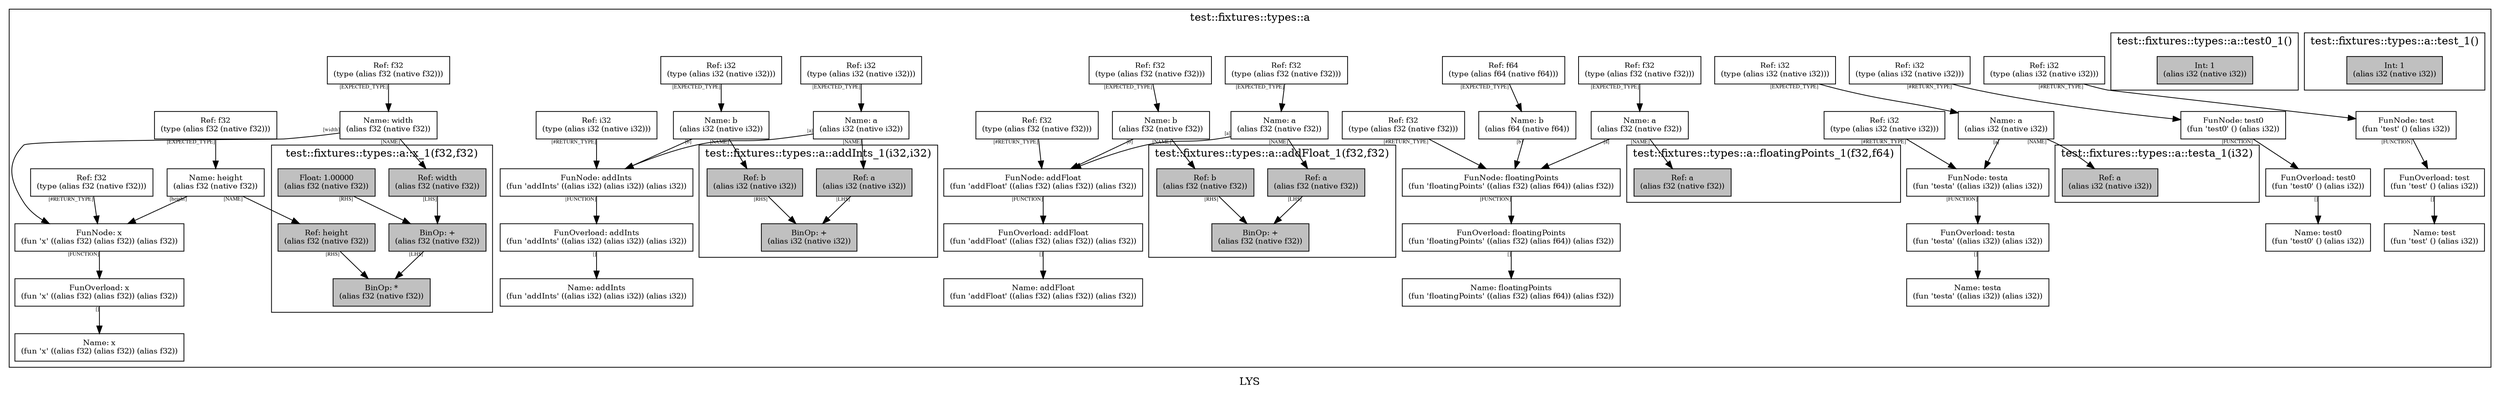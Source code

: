 digraph LYS {
  node [shape=box,fontsize=10];
  subgraph "cluster_test::fixtures::types::a" {
    1 [label="FunOverload: test\n(fun 'test' () (alias i32))", fillcolor=grey];
    2 [label="FunNode: test\n(fun 'test' () (alias i32))", fillcolor=grey];
    3 [label="Ref: i32\n(type (alias i32 (native i32)))", fillcolor=grey];
    4 [label="Name: test\n(fun 'test' () (alias i32))", fillcolor=grey];
    5 [label="FunOverload: test0\n(fun 'test0' () (alias i32))", fillcolor=grey];
    6 [label="FunNode: test0\n(fun 'test0' () (alias i32))", fillcolor=grey];
    7 [label="Ref: i32\n(type (alias i32 (native i32)))", fillcolor=grey];
    8 [label="Name: test0\n(fun 'test0' () (alias i32))", fillcolor=grey];
    9 [label="FunOverload: testa\n(fun 'testa' ((alias i32)) (alias i32))", fillcolor=grey];
    10 [label="FunNode: testa\n(fun 'testa' ((alias i32)) (alias i32))", fillcolor=grey];
    11 [label="Name: a\n(alias i32 (native i32))", fillcolor=grey];
    12 [label="Ref: i32\n(type (alias i32 (native i32)))", fillcolor=grey];
    13 [label="Ref: i32\n(type (alias i32 (native i32)))", fillcolor=grey];
    14 [label="Name: testa\n(fun 'testa' ((alias i32)) (alias i32))", fillcolor=grey];
    15 [label="FunOverload: floatingPoints\n(fun 'floatingPoints' ((alias f32) (alias f64)) (alias f32))", fillcolor=grey];
    16 [label="FunNode: floatingPoints\n(fun 'floatingPoints' ((alias f32) (alias f64)) (alias f32))", fillcolor=grey];
    17 [label="Name: a\n(alias f32 (native f32))", fillcolor=grey];
    18 [label="Ref: f32\n(type (alias f32 (native f32)))", fillcolor=grey];
    19 [label="Name: b\n(alias f64 (native f64))", fillcolor=grey];
    20 [label="Ref: f64\n(type (alias f64 (native f64)))", fillcolor=grey];
    21 [label="Ref: f32\n(type (alias f32 (native f32)))", fillcolor=grey];
    22 [label="Name: floatingPoints\n(fun 'floatingPoints' ((alias f32) (alias f64)) (alias f32))", fillcolor=grey];
    23 [label="FunOverload: addFloat\n(fun 'addFloat' ((alias f32) (alias f32)) (alias f32))", fillcolor=grey];
    24 [label="FunNode: addFloat\n(fun 'addFloat' ((alias f32) (alias f32)) (alias f32))", fillcolor=grey];
    25 [label="Name: a\n(alias f32 (native f32))", fillcolor=grey];
    26 [label="Ref: f32\n(type (alias f32 (native f32)))", fillcolor=grey];
    27 [label="Name: b\n(alias f32 (native f32))", fillcolor=grey];
    28 [label="Ref: f32\n(type (alias f32 (native f32)))", fillcolor=grey];
    29 [label="Ref: f32\n(type (alias f32 (native f32)))", fillcolor=grey];
    30 [label="Name: addFloat\n(fun 'addFloat' ((alias f32) (alias f32)) (alias f32))", fillcolor=grey];
    31 [label="FunOverload: addInts\n(fun 'addInts' ((alias i32) (alias i32)) (alias i32))", fillcolor=grey];
    32 [label="FunNode: addInts\n(fun 'addInts' ((alias i32) (alias i32)) (alias i32))", fillcolor=grey];
    33 [label="Name: a\n(alias i32 (native i32))", fillcolor=grey];
    34 [label="Ref: i32\n(type (alias i32 (native i32)))", fillcolor=grey];
    35 [label="Name: b\n(alias i32 (native i32))", fillcolor=grey];
    36 [label="Ref: i32\n(type (alias i32 (native i32)))", fillcolor=grey];
    37 [label="Ref: i32\n(type (alias i32 (native i32)))", fillcolor=grey];
    38 [label="Name: addInts\n(fun 'addInts' ((alias i32) (alias i32)) (alias i32))", fillcolor=grey];
    39 [label="FunOverload: x\n(fun 'x' ((alias f32) (alias f32)) (alias f32))", fillcolor=grey];
    40 [label="FunNode: x\n(fun 'x' ((alias f32) (alias f32)) (alias f32))", fillcolor=grey];
    41 [label="Name: width\n(alias f32 (native f32))", fillcolor=grey];
    42 [label="Ref: f32\n(type (alias f32 (native f32)))", fillcolor=grey];
    43 [label="Name: height\n(alias f32 (native f32))", fillcolor=grey];
    44 [label="Ref: f32\n(type (alias f32 (native f32)))", fillcolor=grey];
    45 [label="Ref: f32\n(type (alias f32 (native f32)))", fillcolor=grey];
    46 [label="Name: x\n(fun 'x' ((alias f32) (alias f32)) (alias f32))", fillcolor=grey];
    subgraph "cluster_test::fixtures::types::a_0" { rankdir=TB;
      node [style=filled, fillcolor=grey];
      47 [label="Int: 1\n(alias i32 (native i32))", fillcolor=grey];
      label="test::fixtures::types::a::test_1()";
    }
    subgraph "cluster_test::fixtures::types::a_1" { rankdir=TB;
      node [style=filled, fillcolor=grey];
      48 [label="Int: 1\n(alias i32 (native i32))", fillcolor=grey];
      label="test::fixtures::types::a::test0_1()";
    }
    subgraph "cluster_test::fixtures::types::a_2" { rankdir=TB;
      node [style=filled, fillcolor=grey];
      49 [label="Ref: a\n(alias i32 (native i32))", fillcolor=grey];
      label="test::fixtures::types::a::testa_1(i32)";
    }
    subgraph "cluster_test::fixtures::types::a_3" { rankdir=TB;
      node [style=filled, fillcolor=grey];
      50 [label="Ref: a\n(alias f32 (native f32))", fillcolor=grey];
      label="test::fixtures::types::a::floatingPoints_1(f32,f64)";
    }
    subgraph "cluster_test::fixtures::types::a_4" { rankdir=TB;
      node [style=filled, fillcolor=grey];
      51 [label="BinOp: +\n(alias f32 (native f32))", fillcolor=grey];
      52 [label="Ref: a\n(alias f32 (native f32))", fillcolor=grey];
      53 [label="Ref: b\n(alias f32 (native f32))", fillcolor=grey];
      label="test::fixtures::types::a::addFloat_1(f32,f32)";
    }
    subgraph "cluster_test::fixtures::types::a_5" { rankdir=TB;
      node [style=filled, fillcolor=grey];
      54 [label="BinOp: +\n(alias i32 (native i32))", fillcolor=grey];
      55 [label="Ref: a\n(alias i32 (native i32))", fillcolor=grey];
      56 [label="Ref: b\n(alias i32 (native i32))", fillcolor=grey];
      label="test::fixtures::types::a::addInts_1(i32,i32)";
    }
    subgraph "cluster_test::fixtures::types::a_6" { rankdir=TB;
      node [style=filled, fillcolor=grey];
      57 [label="BinOp: *\n(alias f32 (native f32))", fillcolor=grey];
      58 [label="BinOp: +\n(alias f32 (native f32))", fillcolor=grey];
      59 [label="Ref: width\n(alias f32 (native f32))", fillcolor=grey];
      60 [label="Float: 1.00000\n(alias f32 (native f32))", fillcolor=grey];
      61 [label="Ref: height\n(alias f32 (native f32))", fillcolor=grey];
      label="test::fixtures::types::a::x_1(f32,f32)";
    }
    label="test::fixtures::types::a";
  }
  1 -> 4[taillabel="[]" fontsize=7 fontname="times" color="black" ];
  2 -> 1[taillabel="[FUNCTION]" fontsize=7 fontname="times" color="black" ];
  3 -> 2[taillabel="[#RETURN_TYPE]" fontsize=7 fontname="times" color="black" ];
  5 -> 8[taillabel="[]" fontsize=7 fontname="times" color="black" ];
  6 -> 5[taillabel="[FUNCTION]" fontsize=7 fontname="times" color="black" ];
  7 -> 6[taillabel="[#RETURN_TYPE]" fontsize=7 fontname="times" color="black" ];
  9 -> 14[taillabel="[]" fontsize=7 fontname="times" color="black" ];
  10 -> 9[taillabel="[FUNCTION]" fontsize=7 fontname="times" color="black" ];
  11 -> 10[taillabel="[a]" fontsize=7 fontname="times" color="black" ];
  11 -> 49[taillabel="[NAME]" fontsize=7 fontname="times" color="black" ];
  12 -> 11[taillabel="[EXPECTED_TYPE]" fontsize=7 fontname="times" color="black" ];
  13 -> 10[taillabel="[#RETURN_TYPE]" fontsize=7 fontname="times" color="black" ];
  15 -> 22[taillabel="[]" fontsize=7 fontname="times" color="black" ];
  16 -> 15[taillabel="[FUNCTION]" fontsize=7 fontname="times" color="black" ];
  17 -> 16[taillabel="[a]" fontsize=7 fontname="times" color="black" ];
  17 -> 50[taillabel="[NAME]" fontsize=7 fontname="times" color="black" ];
  18 -> 17[taillabel="[EXPECTED_TYPE]" fontsize=7 fontname="times" color="black" ];
  19 -> 16[taillabel="[b]" fontsize=7 fontname="times" color="black" ];
  20 -> 19[taillabel="[EXPECTED_TYPE]" fontsize=7 fontname="times" color="black" ];
  21 -> 16[taillabel="[#RETURN_TYPE]" fontsize=7 fontname="times" color="black" ];
  23 -> 30[taillabel="[]" fontsize=7 fontname="times" color="black" ];
  24 -> 23[taillabel="[FUNCTION]" fontsize=7 fontname="times" color="black" ];
  25 -> 24[taillabel="[a]" fontsize=7 fontname="times" color="black" ];
  25 -> 52[taillabel="[NAME]" fontsize=7 fontname="times" color="black" ];
  26 -> 25[taillabel="[EXPECTED_TYPE]" fontsize=7 fontname="times" color="black" ];
  27 -> 24[taillabel="[b]" fontsize=7 fontname="times" color="black" ];
  27 -> 53[taillabel="[NAME]" fontsize=7 fontname="times" color="black" ];
  28 -> 27[taillabel="[EXPECTED_TYPE]" fontsize=7 fontname="times" color="black" ];
  29 -> 24[taillabel="[#RETURN_TYPE]" fontsize=7 fontname="times" color="black" ];
  31 -> 38[taillabel="[]" fontsize=7 fontname="times" color="black" ];
  32 -> 31[taillabel="[FUNCTION]" fontsize=7 fontname="times" color="black" ];
  33 -> 32[taillabel="[a]" fontsize=7 fontname="times" color="black" ];
  33 -> 55[taillabel="[NAME]" fontsize=7 fontname="times" color="black" ];
  34 -> 33[taillabel="[EXPECTED_TYPE]" fontsize=7 fontname="times" color="black" ];
  35 -> 32[taillabel="[b]" fontsize=7 fontname="times" color="black" ];
  35 -> 56[taillabel="[NAME]" fontsize=7 fontname="times" color="black" ];
  36 -> 35[taillabel="[EXPECTED_TYPE]" fontsize=7 fontname="times" color="black" ];
  37 -> 32[taillabel="[#RETURN_TYPE]" fontsize=7 fontname="times" color="black" ];
  39 -> 46[taillabel="[]" fontsize=7 fontname="times" color="black" ];
  40 -> 39[taillabel="[FUNCTION]" fontsize=7 fontname="times" color="black" ];
  41 -> 40[taillabel="[width]" fontsize=7 fontname="times" color="black" ];
  41 -> 59[taillabel="[NAME]" fontsize=7 fontname="times" color="black" ];
  42 -> 41[taillabel="[EXPECTED_TYPE]" fontsize=7 fontname="times" color="black" ];
  43 -> 40[taillabel="[height]" fontsize=7 fontname="times" color="black" ];
  43 -> 61[taillabel="[NAME]" fontsize=7 fontname="times" color="black" ];
  44 -> 43[taillabel="[EXPECTED_TYPE]" fontsize=7 fontname="times" color="black" ];
  45 -> 40[taillabel="[#RETURN_TYPE]" fontsize=7 fontname="times" color="black" ];
  52 -> 51[taillabel="[LHS]" fontsize=7 fontname="times" color="black" ];
  53 -> 51[taillabel="[RHS]" fontsize=7 fontname="times" color="black" ];
  55 -> 54[taillabel="[LHS]" fontsize=7 fontname="times" color="black" ];
  56 -> 54[taillabel="[RHS]" fontsize=7 fontname="times" color="black" ];
  58 -> 57[taillabel="[LHS]" fontsize=7 fontname="times" color="black" ];
  59 -> 58[taillabel="[LHS]" fontsize=7 fontname="times" color="black" ];
  60 -> 58[taillabel="[RHS]" fontsize=7 fontname="times" color="black" ];
  61 -> 57[taillabel="[RHS]" fontsize=7 fontname="times" color="black" ];
  label="LYS";
}
